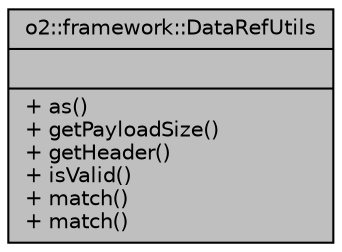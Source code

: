 digraph "o2::framework::DataRefUtils"
{
 // INTERACTIVE_SVG=YES
  bgcolor="transparent";
  edge [fontname="Helvetica",fontsize="10",labelfontname="Helvetica",labelfontsize="10"];
  node [fontname="Helvetica",fontsize="10",shape=record];
  Node1 [label="{o2::framework::DataRefUtils\n||+ as()\l+ getPayloadSize()\l+ getHeader()\l+ isValid()\l+ match()\l+ match()\l}",height=0.2,width=0.4,color="black", fillcolor="grey75", style="filled", fontcolor="black"];
}
